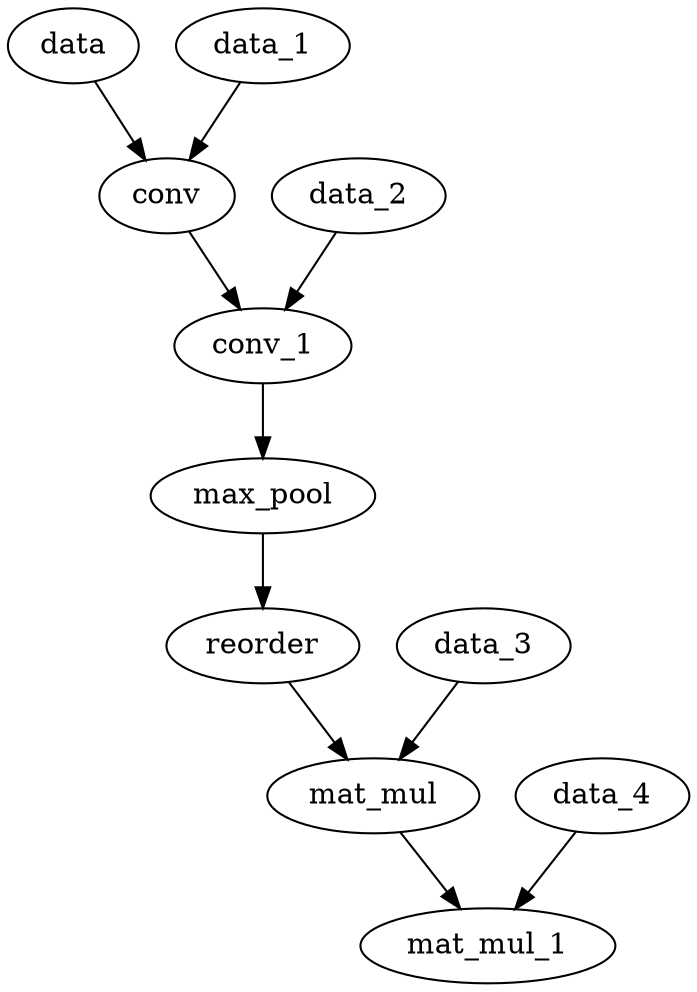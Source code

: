 digraph G {
0[label="data"];
1[label="data_1"];
2[label="conv"];
3[label="data_2"];
4[label="conv_1"];
5[label="max_pool"];
6[label="reorder"];
7[label="data_3"];
8[label="mat_mul"];
9[label="data_4"];
10[label="mat_mul_1"];
0->2 ;
1->2 ;
2->4 ;
3->4 ;
4->5 ;
5->6 ;
6->8 ;
7->8 ;
8->10 ;
9->10 ;
}
